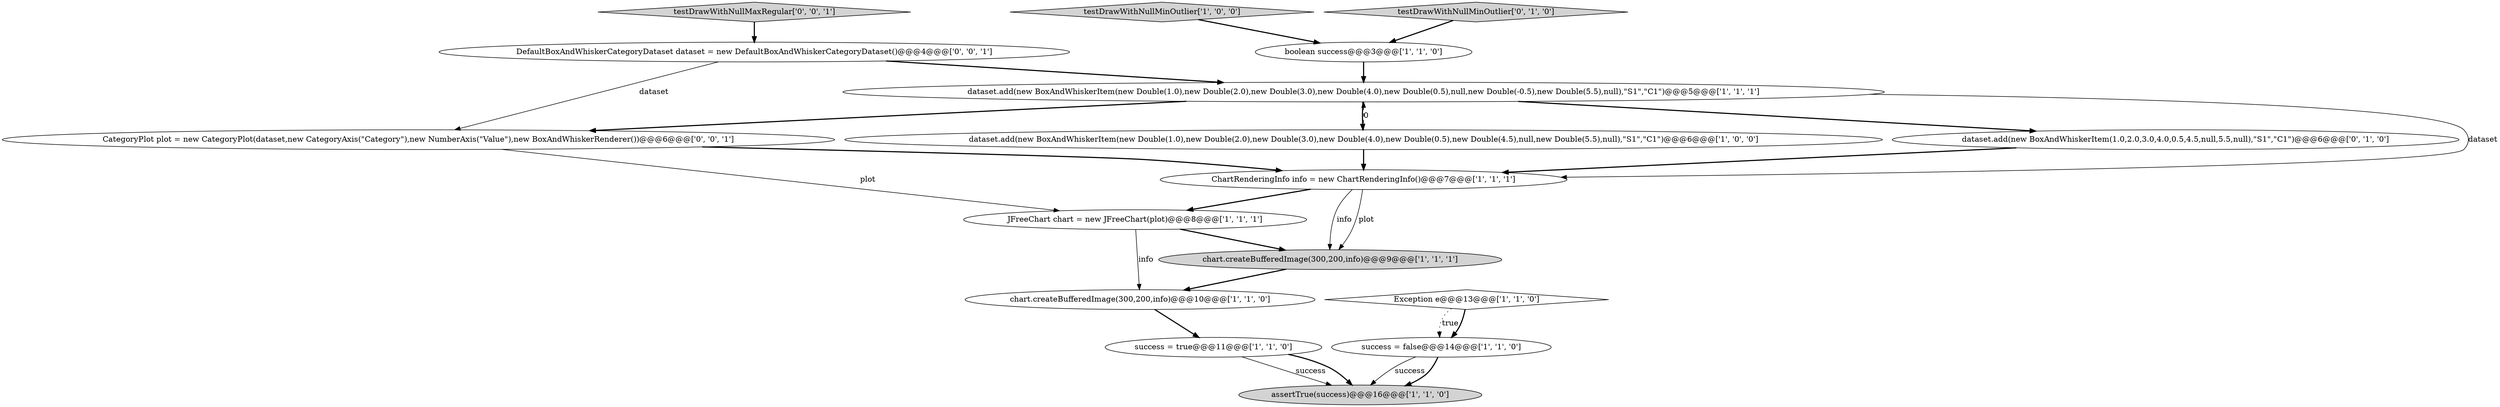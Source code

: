 digraph {
13 [style = filled, label = "testDrawWithNullMinOutlier['0', '1', '0']", fillcolor = lightgray, shape = diamond image = "AAA0AAABBB2BBB"];
14 [style = filled, label = "testDrawWithNullMaxRegular['0', '0', '1']", fillcolor = lightgray, shape = diamond image = "AAA0AAABBB3BBB"];
4 [style = filled, label = "dataset.add(new BoxAndWhiskerItem(new Double(1.0),new Double(2.0),new Double(3.0),new Double(4.0),new Double(0.5),null,new Double(-0.5),new Double(5.5),null),\"S1\",\"C1\")@@@5@@@['1', '1', '1']", fillcolor = white, shape = ellipse image = "AAA0AAABBB1BBB"];
5 [style = filled, label = "dataset.add(new BoxAndWhiskerItem(new Double(1.0),new Double(2.0),new Double(3.0),new Double(4.0),new Double(0.5),new Double(4.5),null,new Double(5.5),null),\"S1\",\"C1\")@@@6@@@['1', '0', '0']", fillcolor = white, shape = ellipse image = "AAA0AAABBB1BBB"];
16 [style = filled, label = "CategoryPlot plot = new CategoryPlot(dataset,new CategoryAxis(\"Category\"),new NumberAxis(\"Value\"),new BoxAndWhiskerRenderer())@@@6@@@['0', '0', '1']", fillcolor = white, shape = ellipse image = "AAA0AAABBB3BBB"];
8 [style = filled, label = "boolean success@@@3@@@['1', '1', '0']", fillcolor = white, shape = ellipse image = "AAA0AAABBB1BBB"];
10 [style = filled, label = "chart.createBufferedImage(300,200,info)@@@10@@@['1', '1', '0']", fillcolor = white, shape = ellipse image = "AAA0AAABBB1BBB"];
11 [style = filled, label = "Exception e@@@13@@@['1', '1', '0']", fillcolor = white, shape = diamond image = "AAA0AAABBB1BBB"];
1 [style = filled, label = "assertTrue(success)@@@16@@@['1', '1', '0']", fillcolor = lightgray, shape = ellipse image = "AAA0AAABBB1BBB"];
15 [style = filled, label = "DefaultBoxAndWhiskerCategoryDataset dataset = new DefaultBoxAndWhiskerCategoryDataset()@@@4@@@['0', '0', '1']", fillcolor = white, shape = ellipse image = "AAA0AAABBB3BBB"];
9 [style = filled, label = "testDrawWithNullMinOutlier['1', '0', '0']", fillcolor = lightgray, shape = diamond image = "AAA0AAABBB1BBB"];
7 [style = filled, label = "success = false@@@14@@@['1', '1', '0']", fillcolor = white, shape = ellipse image = "AAA0AAABBB1BBB"];
6 [style = filled, label = "chart.createBufferedImage(300,200,info)@@@9@@@['1', '1', '1']", fillcolor = lightgray, shape = ellipse image = "AAA0AAABBB1BBB"];
2 [style = filled, label = "ChartRenderingInfo info = new ChartRenderingInfo()@@@7@@@['1', '1', '1']", fillcolor = white, shape = ellipse image = "AAA0AAABBB1BBB"];
12 [style = filled, label = "dataset.add(new BoxAndWhiskerItem(1.0,2.0,3.0,4.0,0.5,4.5,null,5.5,null),\"S1\",\"C1\")@@@6@@@['0', '1', '0']", fillcolor = white, shape = ellipse image = "AAA0AAABBB2BBB"];
0 [style = filled, label = "JFreeChart chart = new JFreeChart(plot)@@@8@@@['1', '1', '1']", fillcolor = white, shape = ellipse image = "AAA0AAABBB1BBB"];
3 [style = filled, label = "success = true@@@11@@@['1', '1', '0']", fillcolor = white, shape = ellipse image = "AAA0AAABBB1BBB"];
5->2 [style = bold, label=""];
0->6 [style = bold, label=""];
8->4 [style = bold, label=""];
4->16 [style = bold, label=""];
15->16 [style = solid, label="dataset"];
12->2 [style = bold, label=""];
4->5 [style = bold, label=""];
15->4 [style = bold, label=""];
2->6 [style = solid, label="info"];
11->7 [style = dotted, label="true"];
3->1 [style = solid, label="success"];
0->10 [style = solid, label="info"];
3->1 [style = bold, label=""];
10->3 [style = bold, label=""];
11->7 [style = bold, label=""];
6->10 [style = bold, label=""];
16->2 [style = bold, label=""];
2->6 [style = solid, label="plot"];
5->4 [style = dashed, label="0"];
4->12 [style = bold, label=""];
16->0 [style = solid, label="plot"];
7->1 [style = solid, label="success"];
2->0 [style = bold, label=""];
7->1 [style = bold, label=""];
13->8 [style = bold, label=""];
9->8 [style = bold, label=""];
4->2 [style = solid, label="dataset"];
14->15 [style = bold, label=""];
}
